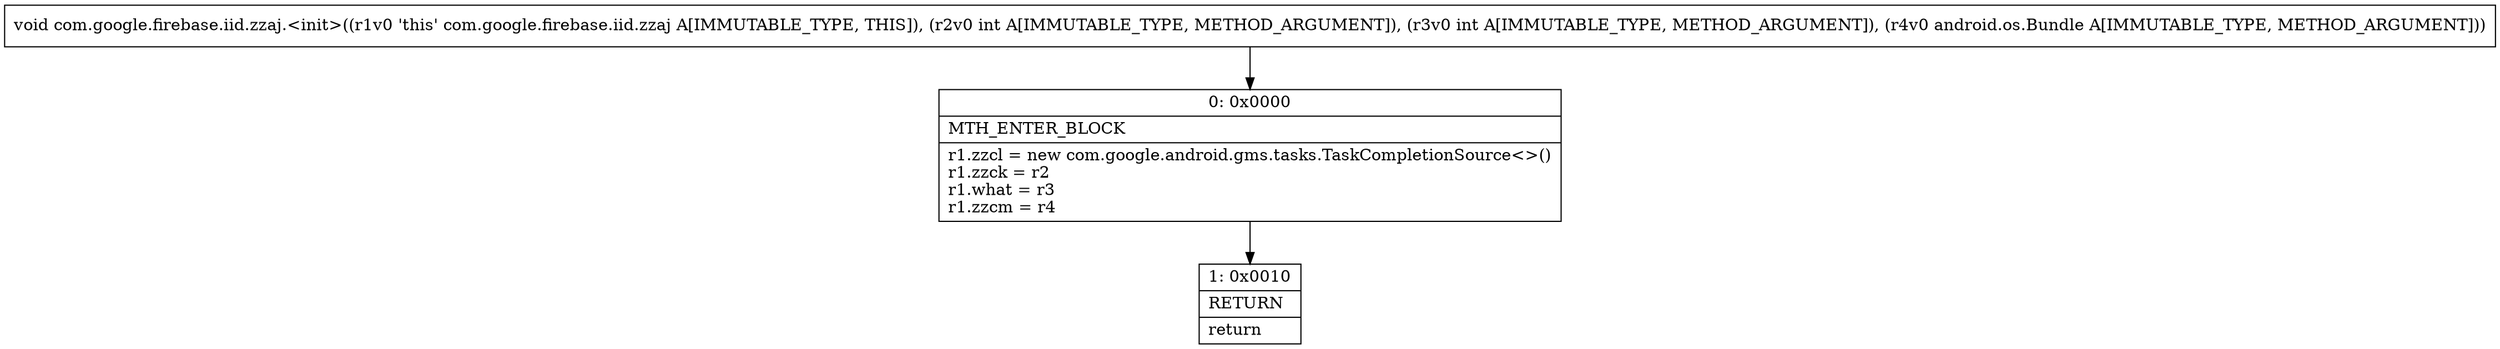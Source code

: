 digraph "CFG forcom.google.firebase.iid.zzaj.\<init\>(IILandroid\/os\/Bundle;)V" {
Node_0 [shape=record,label="{0\:\ 0x0000|MTH_ENTER_BLOCK\l|r1.zzcl = new com.google.android.gms.tasks.TaskCompletionSource\<\>()\lr1.zzck = r2\lr1.what = r3\lr1.zzcm = r4\l}"];
Node_1 [shape=record,label="{1\:\ 0x0010|RETURN\l|return\l}"];
MethodNode[shape=record,label="{void com.google.firebase.iid.zzaj.\<init\>((r1v0 'this' com.google.firebase.iid.zzaj A[IMMUTABLE_TYPE, THIS]), (r2v0 int A[IMMUTABLE_TYPE, METHOD_ARGUMENT]), (r3v0 int A[IMMUTABLE_TYPE, METHOD_ARGUMENT]), (r4v0 android.os.Bundle A[IMMUTABLE_TYPE, METHOD_ARGUMENT])) }"];
MethodNode -> Node_0;
Node_0 -> Node_1;
}

